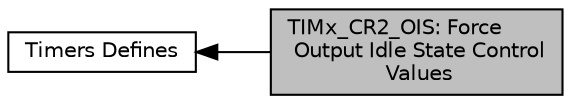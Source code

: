 digraph "TIMx_CR2_OIS: Force Output Idle State Control Values"
{
  edge [fontname="Helvetica",fontsize="10",labelfontname="Helvetica",labelfontsize="10"];
  node [fontname="Helvetica",fontsize="10",shape=record];
  rankdir=LR;
  Node0 [label="TIMx_CR2_OIS: Force\l Output Idle State Control\l Values",height=0.2,width=0.4,color="black", fillcolor="grey75", style="filled", fontcolor="black"];
  Node1 [label="Timers Defines",height=0.2,width=0.4,color="black", fillcolor="white", style="filled",URL="$group__timer__defines.html",tooltip="Defined Constants and Types for the STM32F0xx Timers "];
  Node1->Node0 [shape=plaintext, dir="back", style="solid"];
}
